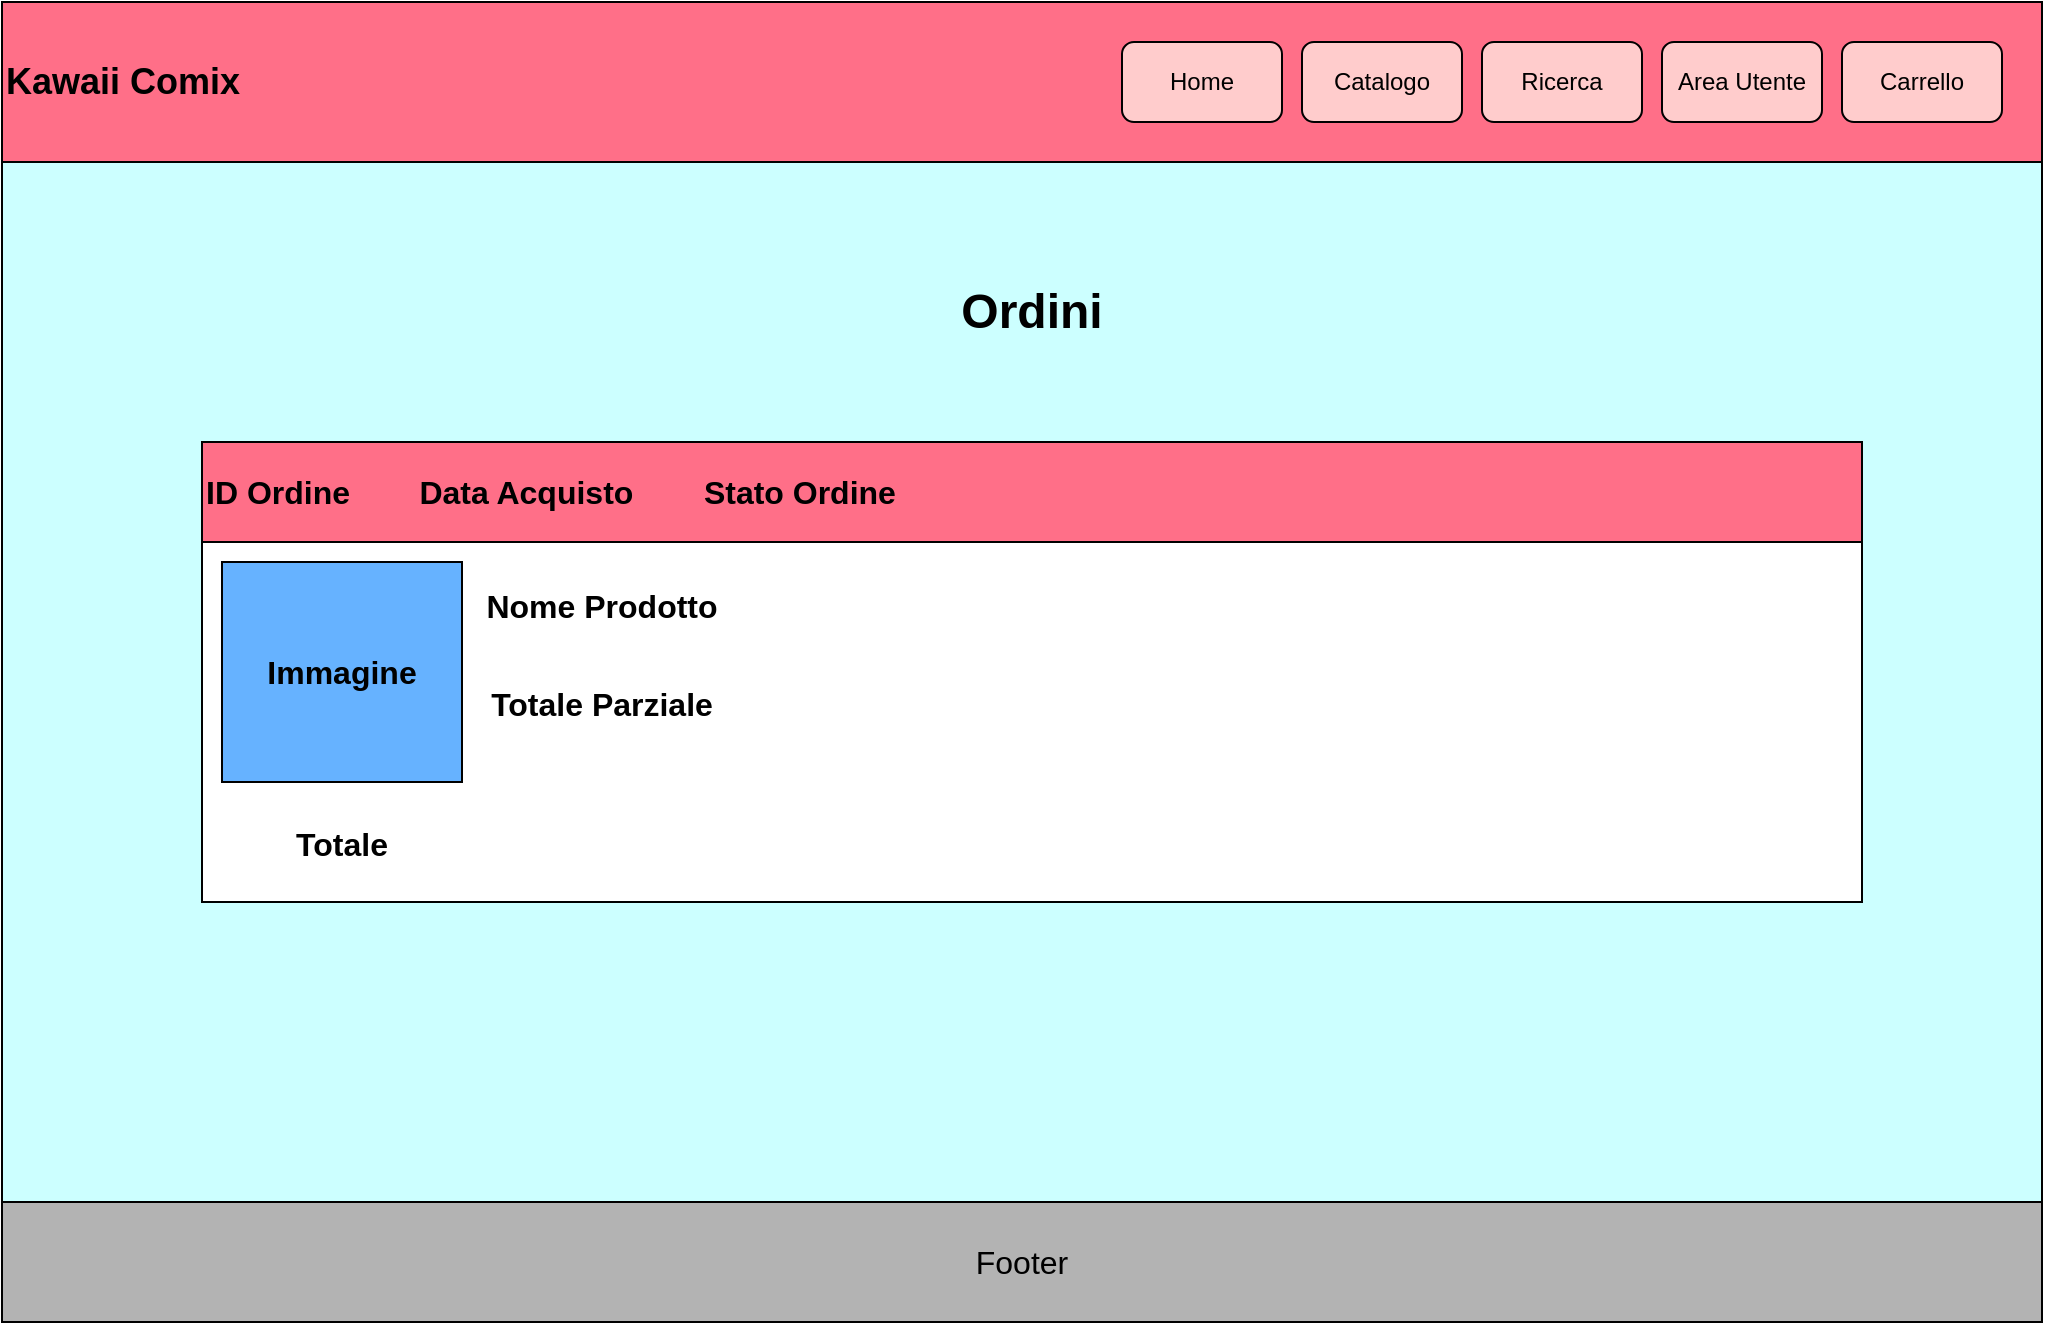 <mxfile version="21.6.1" type="device">
  <diagram name="Pagina-1" id="wN6YJSM4o66fR8LFv3Vh">
    <mxGraphModel dx="1945" dy="2311" grid="1" gridSize="10" guides="1" tooltips="1" connect="1" arrows="1" fold="1" page="1" pageScale="1" pageWidth="827" pageHeight="1169" math="0" shadow="0">
      <root>
        <mxCell id="0" />
        <mxCell id="1" parent="0" />
        <mxCell id="5UGKIeRZJDmRClwh3Alo-3" value="&lt;font style=&quot;font-size: 18px;&quot;&gt;Kawaii Comix&lt;/font&gt;" style="swimlane;whiteSpace=wrap;html=1;startSize=80;fillColor=#FF6F88;align=left;strokeColor=#000000;" parent="1" vertex="1">
          <mxGeometry x="-680" y="-840" width="1020" height="644" as="geometry" />
        </mxCell>
        <mxCell id="5UGKIeRZJDmRClwh3Alo-8" value="" style="whiteSpace=wrap;html=1;fillColor=#CCFFFF;align=left;" parent="5UGKIeRZJDmRClwh3Alo-3" vertex="1">
          <mxGeometry y="80" width="1020" height="520" as="geometry" />
        </mxCell>
        <mxCell id="5UGKIeRZJDmRClwh3Alo-9" value="Home" style="rounded=1;whiteSpace=wrap;html=1;fillColor=#FFCCCC;" parent="5UGKIeRZJDmRClwh3Alo-3" vertex="1">
          <mxGeometry x="560" y="20" width="80" height="40" as="geometry" />
        </mxCell>
        <mxCell id="5UGKIeRZJDmRClwh3Alo-10" value="Catalogo" style="rounded=1;whiteSpace=wrap;html=1;fillColor=#FFCCCC;" parent="5UGKIeRZJDmRClwh3Alo-3" vertex="1">
          <mxGeometry x="650" y="20" width="80" height="40" as="geometry" />
        </mxCell>
        <mxCell id="5UGKIeRZJDmRClwh3Alo-11" value="Ricerca" style="rounded=1;whiteSpace=wrap;html=1;fillColor=#FFCCCC;" parent="5UGKIeRZJDmRClwh3Alo-3" vertex="1">
          <mxGeometry x="740" y="20" width="80" height="40" as="geometry" />
        </mxCell>
        <mxCell id="5UGKIeRZJDmRClwh3Alo-12" value="Area Utente" style="rounded=1;whiteSpace=wrap;html=1;fillColor=#FFCCCC;" parent="5UGKIeRZJDmRClwh3Alo-3" vertex="1">
          <mxGeometry x="830" y="20" width="80" height="40" as="geometry" />
        </mxCell>
        <mxCell id="5UGKIeRZJDmRClwh3Alo-13" value="Carrello" style="rounded=1;whiteSpace=wrap;html=1;fillColor=#FFCCCC;" parent="5UGKIeRZJDmRClwh3Alo-3" vertex="1">
          <mxGeometry x="920" y="20" width="80" height="40" as="geometry" />
        </mxCell>
        <mxCell id="5UGKIeRZJDmRClwh3Alo-15" value="" style="rounded=0;whiteSpace=wrap;html=1;fillColor=#FFFFFF;" parent="5UGKIeRZJDmRClwh3Alo-3" vertex="1">
          <mxGeometry x="100" y="220" width="830" height="230" as="geometry" />
        </mxCell>
        <mxCell id="5UGKIeRZJDmRClwh3Alo-34" value="&lt;font size=&quot;3&quot;&gt;&lt;b&gt;ID Ordine&amp;nbsp;&lt;span style=&quot;white-space: pre;&quot;&gt;&#x9;&lt;/span&gt;Data Acquisto&lt;span style=&quot;white-space: pre;&quot;&gt;&#x9;&lt;/span&gt;Stato Ordine&lt;/b&gt;&lt;/font&gt;" style="rounded=0;whiteSpace=wrap;html=1;strokeColor=#000000;fillColor=#FF6F88;align=left;" parent="5UGKIeRZJDmRClwh3Alo-3" vertex="1">
          <mxGeometry x="100" y="220" width="830" height="50" as="geometry" />
        </mxCell>
        <mxCell id="hitIeefIt-lWrOTmFTHB-12" value="&lt;font size=&quot;3&quot;&gt;&lt;b&gt;Immagine&lt;/b&gt;&lt;/font&gt;" style="rounded=0;whiteSpace=wrap;html=1;fillColor=#66B2FF;" vertex="1" parent="5UGKIeRZJDmRClwh3Alo-3">
          <mxGeometry x="110" y="280" width="120" height="110" as="geometry" />
        </mxCell>
        <mxCell id="hitIeefIt-lWrOTmFTHB-26" value="&lt;font size=&quot;3&quot;&gt;&lt;b&gt;Nome Prodotto&lt;/b&gt;&lt;/font&gt;" style="rounded=0;whiteSpace=wrap;html=1;fillColor=none;strokeColor=#FFFFFF;" vertex="1" parent="5UGKIeRZJDmRClwh3Alo-3">
          <mxGeometry x="240" y="282" width="120" height="40" as="geometry" />
        </mxCell>
        <mxCell id="hitIeefIt-lWrOTmFTHB-30" value="&lt;font size=&quot;3&quot;&gt;&lt;b&gt;Totale&lt;/b&gt;&lt;/font&gt;" style="rounded=0;whiteSpace=wrap;html=1;fillColor=none;strokeColor=#FFFFFF;" vertex="1" parent="5UGKIeRZJDmRClwh3Alo-3">
          <mxGeometry x="110" y="400" width="120" height="42" as="geometry" />
        </mxCell>
        <mxCell id="hitIeefIt-lWrOTmFTHB-64" style="edgeStyle=orthogonalEdgeStyle;rounded=0;orthogonalLoop=1;jettySize=auto;html=1;exitX=0.5;exitY=1;exitDx=0;exitDy=0;" edge="1" parent="5UGKIeRZJDmRClwh3Alo-3" source="hitIeefIt-lWrOTmFTHB-26" target="hitIeefIt-lWrOTmFTHB-26">
          <mxGeometry relative="1" as="geometry" />
        </mxCell>
        <mxCell id="hitIeefIt-lWrOTmFTHB-82" value="&lt;font size=&quot;3&quot;&gt;&lt;b&gt;Totale Parziale&lt;/b&gt;&lt;/font&gt;" style="rounded=0;whiteSpace=wrap;html=1;fillColor=none;strokeColor=#FFFFFF;" vertex="1" parent="5UGKIeRZJDmRClwh3Alo-3">
          <mxGeometry x="240" y="330" width="120" height="42" as="geometry" />
        </mxCell>
        <mxCell id="hitIeefIt-lWrOTmFTHB-85" value="&lt;h1&gt;Ordini&lt;/h1&gt;" style="rounded=0;whiteSpace=wrap;html=1;fillColor=none;strokeColor=none;" vertex="1" parent="5UGKIeRZJDmRClwh3Alo-3">
          <mxGeometry x="100" y="120" width="830" height="70" as="geometry" />
        </mxCell>
        <mxCell id="hitIeefIt-lWrOTmFTHB-86" style="edgeStyle=orthogonalEdgeStyle;rounded=0;orthogonalLoop=1;jettySize=auto;html=1;exitX=0.5;exitY=1;exitDx=0;exitDy=0;" edge="1" parent="5UGKIeRZJDmRClwh3Alo-3" source="hitIeefIt-lWrOTmFTHB-85" target="hitIeefIt-lWrOTmFTHB-85">
          <mxGeometry relative="1" as="geometry" />
        </mxCell>
        <mxCell id="5UGKIeRZJDmRClwh3Alo-4" value="" style="endArrow=none;html=1;rounded=0;" parent="1" edge="1">
          <mxGeometry width="50" height="50" relative="1" as="geometry">
            <mxPoint x="-680" y="-240" as="sourcePoint" />
            <mxPoint x="320" y="-240" as="targetPoint" />
          </mxGeometry>
        </mxCell>
        <mxCell id="5UGKIeRZJDmRClwh3Alo-5" value="&lt;font size=&quot;3&quot;&gt;Footer&lt;/font&gt;" style="whiteSpace=wrap;html=1;fillColor=#B3B3B3;" parent="1" vertex="1">
          <mxGeometry x="-680" y="-240" width="1020" height="60" as="geometry" />
        </mxCell>
      </root>
    </mxGraphModel>
  </diagram>
</mxfile>
